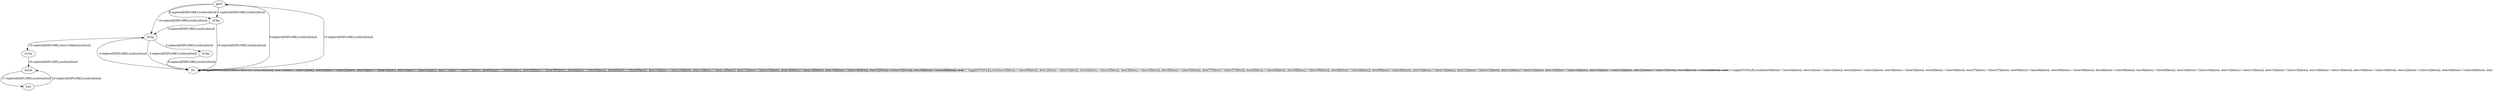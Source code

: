 # Total number of goals covered by this test: 1
# b20 --> d22m

digraph g {
"gf10" -> "d19m" [label = "1-explore[EXPLORE];/null/null/null"];
"d19m" -> "d15p" [label = "2-explore[EXPLORE];/null/null/null"];
"d15p" -> "b5" [label = "3-explore[EXPLORE];/null/null/null"];
"b5" -> "d15p" [label = "4-explore[EXPLORE];/null/null/null"];
"d15p" -> "d18m" [label = "5-explore[EXPLORE];/null/null/null"];
"d18m" -> "b5" [label = "6-explore[EXPLORE];/null/null/null"];
"b5" -> "b5" [label = "7-toggle[TOGGLE];/null/door0[false]:=!(door0[false]); door1[false]:=!(door1[false]); door2[false]:=!(door2[false]); door3[false]:=!(door3[false]); door5[false]:=!(door5[false]); door37[false]:=!(door37[false]); door6[false]:=!(door6[false]); door39[false]:=!(door39[false]); door8[false]:=!(door8[false]); door9[false]:=!(door9[false]); door10[false]:=!(door10[false]); door13[false]:=!(door13[false]); door15[false]:=!(door15[false]); door18[false]:=!(door18[false]); door19[false]:=!(door19[false]); door22[false]:=!(door22[false]); door28[false]:=!(door28[false]); /null"];
"b5" -> "gf10" [label = "8-explore[EXPLORE];/null/null/null"];
"gf10" -> "d19m" [label = "9-explore[EXPLORE];/null/null/null"];
"d19m" -> "b5" [label = "10-explore[EXPLORE];/null/null/null"];
"b5" -> "b5" [label = "11-toggle[TOGGLE];/null/door0[false]:=!(door0[false]); door1[false]:=!(door1[false]); door2[false]:=!(door2[false]); door3[false]:=!(door3[false]); door5[false]:=!(door5[false]); door37[false]:=!(door37[false]); door6[false]:=!(door6[false]); door39[false]:=!(door39[false]); door8[false]:=!(door8[false]); door9[false]:=!(door9[false]); door10[false]:=!(door10[false]); door13[false]:=!(door13[false]); door15[false]:=!(door15[false]); door18[false]:=!(door18[false]); door19[false]:=!(door19[false]); door22[false]:=!(door22[false]); door28[false]:=!(door28[false]); /null"];
"b5" -> "b5" [label = "12-toggle[TOGGLE];/null/door0[false]:=!(door0[false]); door1[false]:=!(door1[false]); door2[false]:=!(door2[false]); door3[false]:=!(door3[false]); door5[false]:=!(door5[false]); door37[false]:=!(door37[false]); door6[false]:=!(door6[false]); door39[false]:=!(door39[false]); door8[false]:=!(door8[false]); door9[false]:=!(door9[false]); door10[false]:=!(door10[false]); door13[false]:=!(door13[false]); door15[false]:=!(door15[false]); door18[false]:=!(door18[false]); door19[false]:=!(door19[false]); door22[false]:=!(door22[false]); door28[false]:=!(door28[false]); /null"];
"b5" -> "gf10" [label = "13-explore[EXPLORE];/null/null/null"];
"gf10" -> "d15p" [label = "14-explore[EXPLORE];/null/null/null"];
"d15p" -> "d15m" [label = "15-explore[EXPLORE];/door15[false]/null/null"];
"d15m" -> "d22m" [label = "16-explore[EXPLORE];/null/null/null"];
"d22m" -> "b20" [label = "17-explore[EXPLORE];/null/null/null"];
"b20" -> "d22m" [label = "18-explore[EXPLORE];/null/null/null"];
}